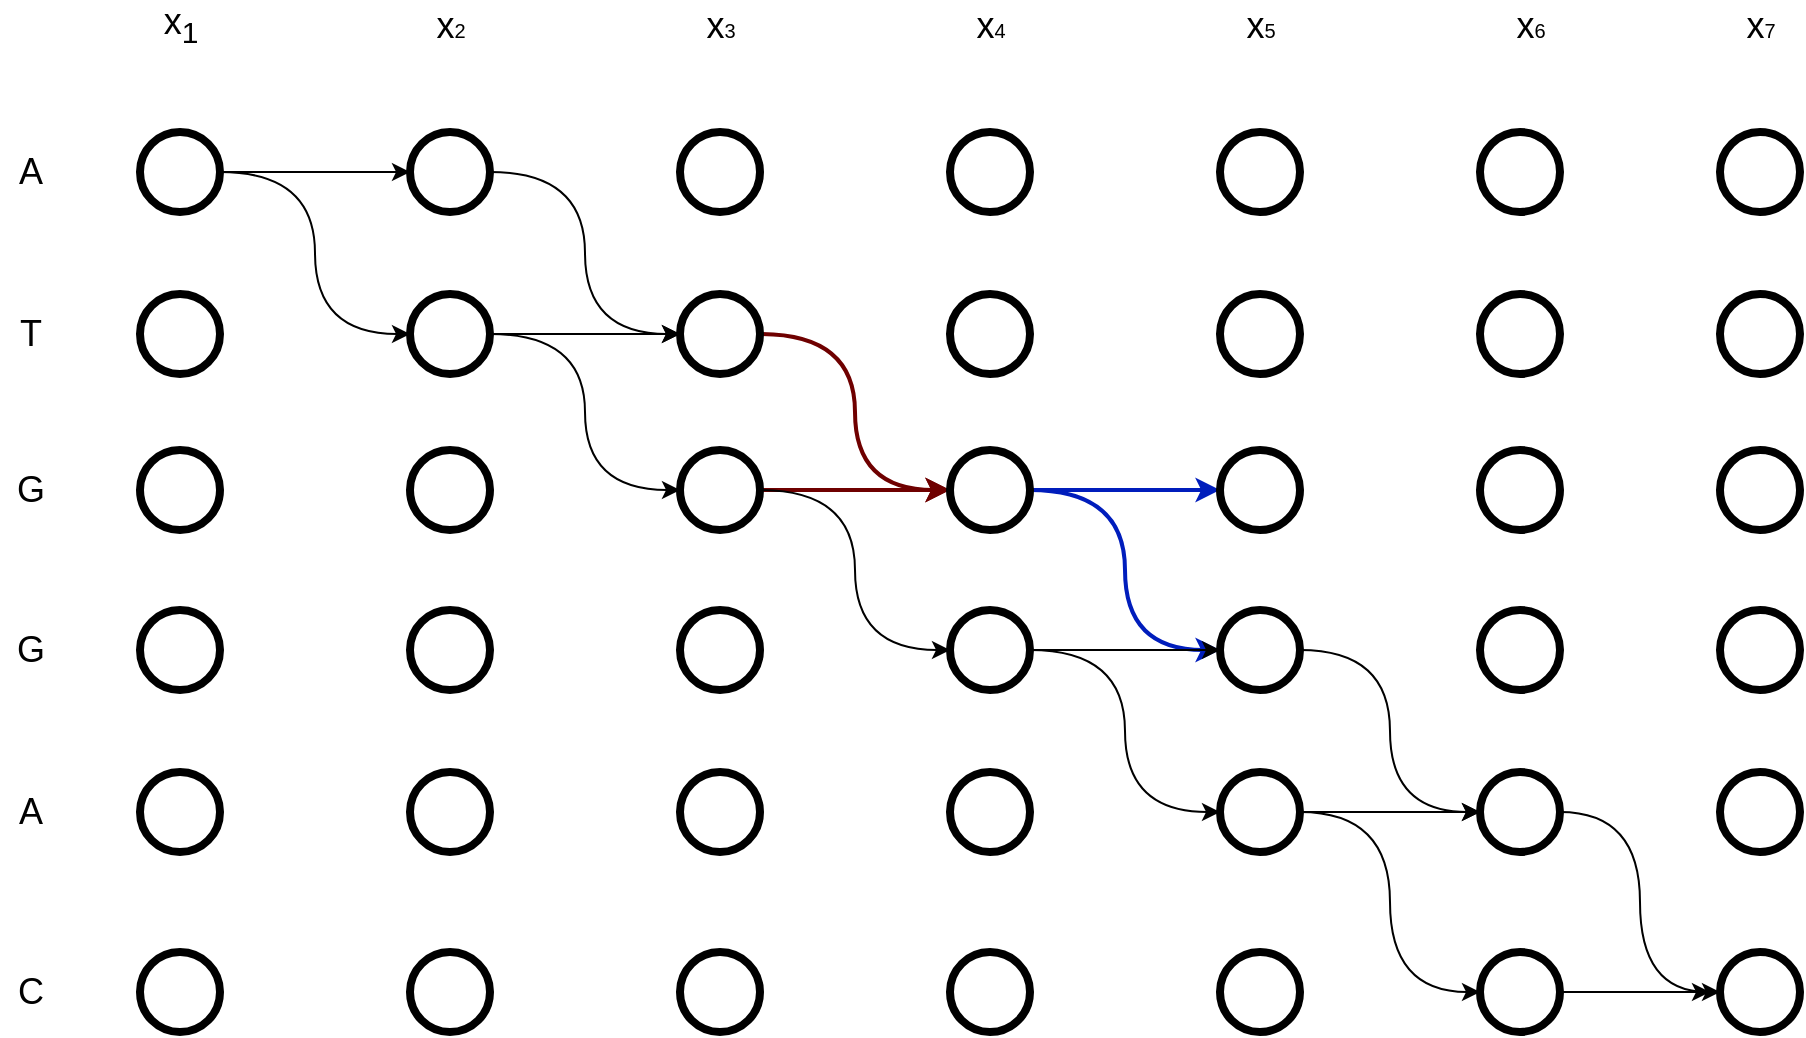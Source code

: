 <mxfile>
    <diagram id="691b31df-7cfc-d80e-552c-7aa9f8c0b5f7" name="Page-1">
        <mxGraphModel dx="1100" dy="863" grid="1" gridSize="10" guides="1" tooltips="1" connect="1" arrows="1" fold="1" page="1" pageScale="1" pageWidth="826" pageHeight="1169" background="#ffffff" math="0" shadow="0">
            <root>
                <mxCell id="0"/>
                <mxCell id="1" parent="0"/>
                <mxCell id="84" style="edgeStyle=orthogonalEdgeStyle;html=1;exitX=1;exitY=0.5;exitDx=0;exitDy=0;entryX=0;entryY=0.5;entryDx=0;entryDy=0;strokeColor=#000000;curved=1;" parent="1" source="3" target="9" edge="1">
                    <mxGeometry relative="1" as="geometry"/>
                </mxCell>
                <mxCell id="94" style="edgeStyle=none;html=1;exitX=1;exitY=0.5;exitDx=0;exitDy=0;entryX=0;entryY=0.5;entryDx=0;entryDy=0;fontSize=18;fontColor=#000000;strokeColor=#000000;" parent="1" source="3" target="8" edge="1">
                    <mxGeometry relative="1" as="geometry"/>
                </mxCell>
                <mxCell id="3" value="" style="ellipse;whiteSpace=wrap;html=1;aspect=fixed;strokeWidth=4;fillColor=none;fontColor=#666666;align=center;strokeColor=#000000;" parent="1" vertex="1">
                    <mxGeometry x="115" y="113" width="40" height="40" as="geometry"/>
                </mxCell>
                <mxCell id="4" value="" style="ellipse;whiteSpace=wrap;html=1;aspect=fixed;strokeWidth=4;fillColor=none;fontColor=#666666;align=center;strokeColor=#000000;" parent="1" vertex="1">
                    <mxGeometry x="115" y="194" width="40" height="40" as="geometry"/>
                </mxCell>
                <mxCell id="5" value="" style="ellipse;whiteSpace=wrap;html=1;aspect=fixed;strokeWidth=4;fillColor=none;fontColor=#666666;align=center;strokeColor=#000000;" parent="1" vertex="1">
                    <mxGeometry x="115" y="272" width="40" height="40" as="geometry"/>
                </mxCell>
                <mxCell id="6" value="" style="ellipse;whiteSpace=wrap;html=1;aspect=fixed;strokeWidth=4;fillColor=none;fontColor=#666666;align=center;strokeColor=#000000;" parent="1" vertex="1">
                    <mxGeometry x="115" y="433" width="40" height="40" as="geometry"/>
                </mxCell>
                <mxCell id="7" value="" style="ellipse;whiteSpace=wrap;html=1;aspect=fixed;strokeWidth=4;fillColor=none;fontColor=#666666;align=center;strokeColor=#000000;" parent="1" vertex="1">
                    <mxGeometry x="115" y="352" width="40" height="40" as="geometry"/>
                </mxCell>
                <mxCell id="120" style="edgeStyle=orthogonalEdgeStyle;html=1;exitX=1;exitY=0.5;exitDx=0;exitDy=0;entryX=0;entryY=0.5;entryDx=0;entryDy=0;fontSize=18;fontColor=#000000;strokeColor=#000000;curved=1;" parent="1" source="8" target="38" edge="1">
                    <mxGeometry relative="1" as="geometry"/>
                </mxCell>
                <mxCell id="8" value="" style="ellipse;whiteSpace=wrap;html=1;aspect=fixed;strokeWidth=4;fillColor=none;fontColor=#666666;align=center;strokeColor=#000000;" parent="1" vertex="1">
                    <mxGeometry x="250" y="113" width="40" height="40" as="geometry"/>
                </mxCell>
                <mxCell id="100" style="edgeStyle=none;html=1;exitX=1;exitY=0.5;exitDx=0;exitDy=0;fontSize=18;fontColor=#000000;strokeColor=#000000;" parent="1" source="9" target="38" edge="1">
                    <mxGeometry relative="1" as="geometry"/>
                </mxCell>
                <mxCell id="103" style="edgeStyle=orthogonalEdgeStyle;html=1;exitX=1;exitY=0.5;exitDx=0;exitDy=0;entryX=0;entryY=0.5;entryDx=0;entryDy=0;fontSize=18;fontColor=#000000;strokeColor=#000000;curved=1;" parent="1" source="9" target="39" edge="1">
                    <mxGeometry relative="1" as="geometry"/>
                </mxCell>
                <mxCell id="9" value="" style="ellipse;whiteSpace=wrap;html=1;aspect=fixed;strokeWidth=4;fillColor=none;fontColor=#666666;align=center;strokeColor=#000000;" parent="1" vertex="1">
                    <mxGeometry x="250" y="194" width="40" height="40" as="geometry"/>
                </mxCell>
                <mxCell id="10" value="" style="ellipse;whiteSpace=wrap;html=1;aspect=fixed;strokeWidth=4;fillColor=none;fontColor=#666666;align=center;strokeColor=#000000;" parent="1" vertex="1">
                    <mxGeometry x="250" y="272" width="40" height="40" as="geometry"/>
                </mxCell>
                <mxCell id="11" value="" style="ellipse;whiteSpace=wrap;html=1;aspect=fixed;strokeWidth=4;fillColor=none;fontColor=#666666;align=center;strokeColor=#000000;" parent="1" vertex="1">
                    <mxGeometry x="250" y="433" width="40" height="40" as="geometry"/>
                </mxCell>
                <mxCell id="12" value="" style="ellipse;whiteSpace=wrap;html=1;aspect=fixed;strokeWidth=4;fillColor=none;fontColor=#666666;align=center;strokeColor=#000000;" parent="1" vertex="1">
                    <mxGeometry x="250" y="352" width="40" height="40" as="geometry"/>
                </mxCell>
                <mxCell id="37" value="" style="ellipse;whiteSpace=wrap;html=1;aspect=fixed;strokeWidth=4;fillColor=none;fontColor=#666666;align=center;strokeColor=#000000;" parent="1" vertex="1">
                    <mxGeometry x="385" y="113" width="40" height="40" as="geometry"/>
                </mxCell>
                <mxCell id="121" style="edgeStyle=orthogonalEdgeStyle;curved=1;html=1;exitX=1;exitY=0.5;exitDx=0;exitDy=0;entryX=0;entryY=0.5;entryDx=0;entryDy=0;fontSize=18;fontColor=#000000;strokeColor=#6F0000;fillColor=#a20025;strokeWidth=2;" parent="1" source="38" target="44" edge="1">
                    <mxGeometry relative="1" as="geometry"/>
                </mxCell>
                <mxCell id="38" value="" style="ellipse;whiteSpace=wrap;html=1;aspect=fixed;strokeWidth=4;fillColor=none;fontColor=#666666;align=center;strokeColor=#000000;" parent="1" vertex="1">
                    <mxGeometry x="385" y="194" width="40" height="40" as="geometry"/>
                </mxCell>
                <mxCell id="117" style="edgeStyle=none;html=1;exitX=1;exitY=0.5;exitDx=0;exitDy=0;entryX=0;entryY=0.5;entryDx=0;entryDy=0;fontSize=18;fontColor=#000000;strokeColor=#6F0000;fillColor=#a20025;strokeWidth=2;" parent="1" source="39" target="44" edge="1">
                    <mxGeometry relative="1" as="geometry"/>
                </mxCell>
                <mxCell id="122" style="edgeStyle=orthogonalEdgeStyle;curved=1;html=1;exitX=1;exitY=0.5;exitDx=0;exitDy=0;entryX=0;entryY=0.5;entryDx=0;entryDy=0;fontSize=18;fontColor=#000000;strokeColor=#000000;" parent="1" source="39" target="46" edge="1">
                    <mxGeometry relative="1" as="geometry"/>
                </mxCell>
                <mxCell id="39" value="" style="ellipse;whiteSpace=wrap;html=1;aspect=fixed;strokeWidth=4;fillColor=none;fontColor=#666666;align=center;strokeColor=#000000;" parent="1" vertex="1">
                    <mxGeometry x="385" y="272" width="40" height="40" as="geometry"/>
                </mxCell>
                <mxCell id="40" value="" style="ellipse;whiteSpace=wrap;html=1;aspect=fixed;strokeWidth=4;fillColor=none;fontColor=#666666;align=center;strokeColor=#000000;" parent="1" vertex="1">
                    <mxGeometry x="385" y="433" width="40" height="40" as="geometry"/>
                </mxCell>
                <mxCell id="41" value="" style="ellipse;whiteSpace=wrap;html=1;aspect=fixed;strokeWidth=4;fillColor=none;fontColor=#666666;align=center;strokeColor=#000000;" parent="1" vertex="1">
                    <mxGeometry x="385" y="352" width="40" height="40" as="geometry"/>
                </mxCell>
                <mxCell id="42" value="" style="ellipse;whiteSpace=wrap;html=1;aspect=fixed;strokeWidth=4;fillColor=none;fontColor=#666666;align=center;strokeColor=#000000;" parent="1" vertex="1">
                    <mxGeometry x="520" y="113" width="40" height="40" as="geometry"/>
                </mxCell>
                <mxCell id="43" value="" style="ellipse;whiteSpace=wrap;html=1;aspect=fixed;strokeWidth=4;fillColor=none;fontColor=#666666;align=center;strokeColor=#000000;" parent="1" vertex="1">
                    <mxGeometry x="520" y="194" width="40" height="40" as="geometry"/>
                </mxCell>
                <mxCell id="113" style="edgeStyle=orthogonalEdgeStyle;html=1;exitX=1;exitY=0.5;exitDx=0;exitDy=0;entryX=0;entryY=0.5;entryDx=0;entryDy=0;fontSize=18;fontColor=#000000;strokeColor=#001DBC;curved=1;fillColor=#0050ef;strokeWidth=2;" parent="1" source="44" target="51" edge="1">
                    <mxGeometry relative="1" as="geometry"/>
                </mxCell>
                <mxCell id="141" style="edgeStyle=none;html=1;exitX=1;exitY=0.5;exitDx=0;exitDy=0;entryX=0;entryY=0.5;entryDx=0;entryDy=0;strokeColor=#001DBC;fillColor=#0050ef;strokeWidth=2;" edge="1" parent="1" source="44" target="49">
                    <mxGeometry relative="1" as="geometry"/>
                </mxCell>
                <mxCell id="44" value="" style="ellipse;whiteSpace=wrap;html=1;aspect=fixed;strokeWidth=4;fillColor=none;fontColor=#666666;align=center;strokeColor=#000000;" parent="1" vertex="1">
                    <mxGeometry x="520" y="272" width="40" height="40" as="geometry"/>
                </mxCell>
                <mxCell id="45" value="" style="ellipse;whiteSpace=wrap;html=1;aspect=fixed;strokeWidth=4;fillColor=none;fontColor=#666666;align=center;strokeColor=#000000;" parent="1" vertex="1">
                    <mxGeometry x="520" y="433" width="40" height="40" as="geometry"/>
                </mxCell>
                <mxCell id="105" style="edgeStyle=orthogonalEdgeStyle;html=1;exitX=1;exitY=0.5;exitDx=0;exitDy=0;entryX=0;entryY=0.5;entryDx=0;entryDy=0;fontSize=18;fontColor=#000000;strokeColor=#000000;curved=1;" parent="1" source="46" target="50" edge="1">
                    <mxGeometry relative="1" as="geometry"/>
                </mxCell>
                <mxCell id="118" style="edgeStyle=none;html=1;exitX=1;exitY=0.5;exitDx=0;exitDy=0;entryX=0;entryY=0.5;entryDx=0;entryDy=0;fontSize=18;fontColor=#000000;strokeColor=#000000;" parent="1" source="46" target="51" edge="1">
                    <mxGeometry relative="1" as="geometry"/>
                </mxCell>
                <mxCell id="46" value="" style="ellipse;whiteSpace=wrap;html=1;aspect=fixed;strokeWidth=4;fillColor=none;fontColor=#666666;align=center;strokeColor=#000000;" parent="1" vertex="1">
                    <mxGeometry x="520" y="352" width="40" height="40" as="geometry"/>
                </mxCell>
                <mxCell id="47" value="" style="ellipse;whiteSpace=wrap;html=1;aspect=fixed;strokeWidth=4;fillColor=none;fontColor=#666666;align=center;strokeColor=#000000;" parent="1" vertex="1">
                    <mxGeometry x="655" y="113" width="40" height="40" as="geometry"/>
                </mxCell>
                <mxCell id="48" value="" style="ellipse;whiteSpace=wrap;html=1;aspect=fixed;strokeWidth=4;fillColor=none;fontColor=#666666;align=center;strokeColor=#000000;" parent="1" vertex="1">
                    <mxGeometry x="655" y="194" width="40" height="40" as="geometry"/>
                </mxCell>
                <mxCell id="49" value="" style="ellipse;whiteSpace=wrap;html=1;aspect=fixed;strokeWidth=4;fillColor=none;fontColor=#666666;align=center;strokeColor=#000000;" parent="1" vertex="1">
                    <mxGeometry x="655" y="272" width="40" height="40" as="geometry"/>
                </mxCell>
                <mxCell id="106" style="edgeStyle=none;html=1;exitX=1;exitY=0.5;exitDx=0;exitDy=0;entryX=0;entryY=0.5;entryDx=0;entryDy=0;fontSize=18;fontColor=#000000;strokeColor=#000000;" parent="1" source="50" target="64" edge="1">
                    <mxGeometry relative="1" as="geometry"/>
                </mxCell>
                <mxCell id="132" style="edgeStyle=orthogonalEdgeStyle;curved=1;html=1;exitX=1;exitY=0.5;exitDx=0;exitDy=0;entryX=0;entryY=0.5;entryDx=0;entryDy=0;fontSize=18;fontColor=#000000;strokeColor=#000000;" parent="1" source="50" target="130" edge="1">
                    <mxGeometry relative="1" as="geometry"/>
                </mxCell>
                <mxCell id="50" value="" style="ellipse;whiteSpace=wrap;html=1;aspect=fixed;strokeWidth=4;fillColor=none;fontColor=#666666;align=center;strokeColor=#000000;" parent="1" vertex="1">
                    <mxGeometry x="655" y="433" width="40" height="40" as="geometry"/>
                </mxCell>
                <mxCell id="114" style="edgeStyle=orthogonalEdgeStyle;html=1;exitX=1;exitY=0.5;exitDx=0;exitDy=0;entryX=0;entryY=0.5;entryDx=0;entryDy=0;fontSize=18;fontColor=#000000;strokeColor=#000000;curved=1;" parent="1" source="51" target="64" edge="1">
                    <mxGeometry relative="1" as="geometry"/>
                </mxCell>
                <mxCell id="51" value="" style="ellipse;whiteSpace=wrap;html=1;aspect=fixed;strokeWidth=4;fillColor=none;fontColor=#666666;align=center;strokeColor=#000000;" parent="1" vertex="1">
                    <mxGeometry x="655" y="352" width="40" height="40" as="geometry"/>
                </mxCell>
                <mxCell id="61" value="" style="ellipse;whiteSpace=wrap;html=1;aspect=fixed;strokeWidth=4;fillColor=none;fontColor=#666666;align=center;strokeColor=#000000;" parent="1" vertex="1">
                    <mxGeometry x="785" y="113" width="40" height="40" as="geometry"/>
                </mxCell>
                <mxCell id="62" value="" style="ellipse;whiteSpace=wrap;html=1;aspect=fixed;strokeWidth=4;fillColor=none;fontColor=#666666;align=center;strokeColor=#000000;" parent="1" vertex="1">
                    <mxGeometry x="785" y="194" width="40" height="40" as="geometry"/>
                </mxCell>
                <mxCell id="63" value="" style="ellipse;whiteSpace=wrap;html=1;aspect=fixed;strokeWidth=4;fillColor=none;fontColor=#666666;align=center;strokeColor=#000000;" parent="1" vertex="1">
                    <mxGeometry x="785" y="272" width="40" height="40" as="geometry"/>
                </mxCell>
                <mxCell id="133" style="edgeStyle=orthogonalEdgeStyle;curved=1;html=1;exitX=1;exitY=0.5;exitDx=0;exitDy=0;entryX=0;entryY=0.5;entryDx=0;entryDy=0;fontSize=18;fontColor=#000000;strokeColor=#000000;" parent="1" source="64" target="131" edge="1">
                    <mxGeometry relative="1" as="geometry"/>
                </mxCell>
                <mxCell id="64" value="" style="ellipse;whiteSpace=wrap;html=1;aspect=fixed;strokeWidth=4;fillColor=none;fontColor=#666666;align=center;strokeColor=#000000;" parent="1" vertex="1">
                    <mxGeometry x="785" y="433" width="40" height="40" as="geometry"/>
                </mxCell>
                <mxCell id="65" value="" style="ellipse;whiteSpace=wrap;html=1;aspect=fixed;strokeWidth=4;fillColor=none;fontColor=#666666;align=center;strokeColor=#000000;" parent="1" vertex="1">
                    <mxGeometry x="785" y="352" width="40" height="40" as="geometry"/>
                </mxCell>
                <mxCell id="68" value="" style="ellipse;whiteSpace=wrap;html=1;aspect=fixed;strokeWidth=4;fillColor=none;fontColor=#666666;align=center;strokeColor=#000000;" parent="1" vertex="1">
                    <mxGeometry x="905" y="113" width="40" height="40" as="geometry"/>
                </mxCell>
                <mxCell id="69" value="" style="ellipse;whiteSpace=wrap;html=1;aspect=fixed;strokeWidth=4;fillColor=none;fontColor=#666666;align=center;strokeColor=#000000;" parent="1" vertex="1">
                    <mxGeometry x="905" y="194" width="40" height="40" as="geometry"/>
                </mxCell>
                <mxCell id="70" value="" style="ellipse;whiteSpace=wrap;html=1;aspect=fixed;strokeWidth=4;fillColor=none;fontColor=#666666;align=center;strokeColor=#000000;" parent="1" vertex="1">
                    <mxGeometry x="905" y="272" width="40" height="40" as="geometry"/>
                </mxCell>
                <mxCell id="71" value="" style="ellipse;whiteSpace=wrap;html=1;aspect=fixed;strokeWidth=4;fillColor=none;fontColor=#666666;align=center;strokeColor=#000000;" parent="1" vertex="1">
                    <mxGeometry x="905" y="433" width="40" height="40" as="geometry"/>
                </mxCell>
                <mxCell id="72" value="" style="ellipse;whiteSpace=wrap;html=1;aspect=fixed;strokeWidth=4;fillColor=none;fontColor=#666666;align=center;strokeColor=#000000;" parent="1" vertex="1">
                    <mxGeometry x="905" y="352" width="40" height="40" as="geometry"/>
                </mxCell>
                <mxCell id="87" value="&lt;font style=&quot;font-size: 18px&quot;&gt;A&lt;/font&gt;" style="text;html=1;resizable=0;autosize=1;align=center;verticalAlign=middle;points=[];fillColor=none;strokeColor=none;rounded=0;fontColor=#000000;" parent="1" vertex="1">
                    <mxGeometry x="45" y="123" width="30" height="20" as="geometry"/>
                </mxCell>
                <mxCell id="89" value="&lt;font style=&quot;font-size: 18px&quot;&gt;G&lt;/font&gt;" style="text;html=1;resizable=0;autosize=1;align=center;verticalAlign=middle;points=[];fillColor=none;strokeColor=none;rounded=0;fontColor=#000000;" parent="1" vertex="1">
                    <mxGeometry x="45" y="282" width="30" height="20" as="geometry"/>
                </mxCell>
                <mxCell id="90" value="&lt;font style=&quot;font-size: 18px&quot;&gt;T&lt;/font&gt;" style="text;html=1;resizable=0;autosize=1;align=center;verticalAlign=middle;points=[];fillColor=none;strokeColor=none;rounded=0;fontColor=#000000;" parent="1" vertex="1">
                    <mxGeometry x="45" y="204" width="30" height="20" as="geometry"/>
                </mxCell>
                <mxCell id="91" value="&lt;font style=&quot;font-size: 18px&quot;&gt;C&lt;/font&gt;" style="text;html=1;resizable=0;autosize=1;align=center;verticalAlign=middle;points=[];fillColor=none;strokeColor=none;rounded=0;fontColor=#000000;" parent="1" vertex="1">
                    <mxGeometry x="45" y="533" width="30" height="20" as="geometry"/>
                </mxCell>
                <mxCell id="92" value="&lt;font style=&quot;font-size: 18px&quot;&gt;A&lt;/font&gt;" style="text;html=1;resizable=0;autosize=1;align=center;verticalAlign=middle;points=[];fillColor=none;strokeColor=none;rounded=0;fontColor=#000000;" parent="1" vertex="1">
                    <mxGeometry x="45" y="443" width="30" height="20" as="geometry"/>
                </mxCell>
                <mxCell id="93" value="&lt;font style=&quot;font-size: 18px&quot;&gt;G&lt;/font&gt;" style="text;html=1;resizable=0;autosize=1;align=center;verticalAlign=middle;points=[];fillColor=none;strokeColor=none;rounded=0;fontColor=#000000;" parent="1" vertex="1">
                    <mxGeometry x="45" y="362" width="30" height="20" as="geometry"/>
                </mxCell>
                <mxCell id="123" value="" style="ellipse;whiteSpace=wrap;html=1;aspect=fixed;strokeWidth=4;fillColor=none;fontColor=#666666;align=center;strokeColor=#000000;" parent="1" vertex="1">
                    <mxGeometry x="115" y="523" width="40" height="40" as="geometry"/>
                </mxCell>
                <mxCell id="124" value="" style="ellipse;whiteSpace=wrap;html=1;aspect=fixed;strokeWidth=4;fillColor=none;fontColor=#666666;align=center;strokeColor=#000000;" parent="1" vertex="1">
                    <mxGeometry x="250" y="523" width="40" height="40" as="geometry"/>
                </mxCell>
                <mxCell id="125" value="" style="ellipse;whiteSpace=wrap;html=1;aspect=fixed;strokeWidth=4;fillColor=none;fontColor=#666666;align=center;strokeColor=#000000;" parent="1" vertex="1">
                    <mxGeometry x="385" y="523" width="40" height="40" as="geometry"/>
                </mxCell>
                <mxCell id="126" value="" style="ellipse;whiteSpace=wrap;html=1;aspect=fixed;strokeWidth=4;fillColor=none;fontColor=#666666;align=center;strokeColor=#000000;" parent="1" vertex="1">
                    <mxGeometry x="520" y="523" width="40" height="40" as="geometry"/>
                </mxCell>
                <mxCell id="128" value="" style="ellipse;whiteSpace=wrap;html=1;aspect=fixed;strokeWidth=4;fillColor=none;fontColor=#666666;align=center;strokeColor=#000000;" parent="1" vertex="1">
                    <mxGeometry x="655" y="523" width="40" height="40" as="geometry"/>
                </mxCell>
                <mxCell id="129" style="edgeStyle=none;html=1;exitX=1;exitY=0.5;exitDx=0;exitDy=0;fontSize=18;fontColor=#000000;strokeColor=#000000;" parent="1" source="130" edge="1">
                    <mxGeometry relative="1" as="geometry">
                        <mxPoint x="900" y="543" as="targetPoint"/>
                    </mxGeometry>
                </mxCell>
                <mxCell id="130" value="" style="ellipse;whiteSpace=wrap;html=1;aspect=fixed;strokeWidth=4;fillColor=none;fontColor=#666666;align=center;strokeColor=#000000;" parent="1" vertex="1">
                    <mxGeometry x="785" y="523" width="40" height="40" as="geometry"/>
                </mxCell>
                <mxCell id="131" value="" style="ellipse;whiteSpace=wrap;html=1;aspect=fixed;strokeWidth=4;fillColor=none;fontColor=#666666;align=center;strokeColor=#000000;" parent="1" vertex="1">
                    <mxGeometry x="905" y="523" width="40" height="40" as="geometry"/>
                </mxCell>
                <mxCell id="134" value="&lt;font style=&quot;font-size: 18px&quot;&gt;x&lt;sub&gt;1&lt;/sub&gt;&lt;/font&gt;" style="text;html=1;resizable=0;autosize=1;align=center;verticalAlign=middle;points=[];fillColor=none;strokeColor=none;rounded=0;fontColor=#000000;" parent="1" vertex="1">
                    <mxGeometry x="120" y="50" width="30" height="20" as="geometry"/>
                </mxCell>
                <mxCell id="135" value="&lt;span style=&quot;font-size: 18px&quot;&gt;x&lt;/span&gt;&lt;span style=&quot;font-size: 10px&quot;&gt;2&lt;/span&gt;" style="text;html=1;resizable=0;autosize=1;align=center;verticalAlign=middle;points=[];fillColor=none;strokeColor=none;rounded=0;fontColor=#000000;" parent="1" vertex="1">
                    <mxGeometry x="255" y="50" width="30" height="20" as="geometry"/>
                </mxCell>
                <mxCell id="136" value="&lt;span style=&quot;font-size: 18px&quot;&gt;x&lt;/span&gt;&lt;span style=&quot;font-size: 10px&quot;&gt;3&lt;/span&gt;" style="text;html=1;resizable=0;autosize=1;align=center;verticalAlign=middle;points=[];fillColor=none;strokeColor=none;rounded=0;fontColor=#000000;" parent="1" vertex="1">
                    <mxGeometry x="390" y="50" width="30" height="20" as="geometry"/>
                </mxCell>
                <mxCell id="137" value="&lt;span style=&quot;font-size: 18px&quot;&gt;x&lt;/span&gt;&lt;span style=&quot;font-size: 10px&quot;&gt;4&lt;/span&gt;" style="text;html=1;resizable=0;autosize=1;align=center;verticalAlign=middle;points=[];fillColor=none;strokeColor=none;rounded=0;fontColor=#000000;" parent="1" vertex="1">
                    <mxGeometry x="525" y="50" width="30" height="20" as="geometry"/>
                </mxCell>
                <mxCell id="138" value="&lt;span style=&quot;font-size: 18px&quot;&gt;x&lt;/span&gt;&lt;span style=&quot;font-size: 10px&quot;&gt;5&lt;/span&gt;" style="text;html=1;resizable=0;autosize=1;align=center;verticalAlign=middle;points=[];fillColor=none;strokeColor=none;rounded=0;fontColor=#000000;" parent="1" vertex="1">
                    <mxGeometry x="660" y="50" width="30" height="20" as="geometry"/>
                </mxCell>
                <mxCell id="139" value="&lt;span style=&quot;font-size: 18px&quot;&gt;x&lt;/span&gt;&lt;span style=&quot;font-size: 10px&quot;&gt;6&lt;/span&gt;" style="text;html=1;resizable=0;autosize=1;align=center;verticalAlign=middle;points=[];fillColor=none;strokeColor=none;rounded=0;fontColor=#000000;" parent="1" vertex="1">
                    <mxGeometry x="795" y="50" width="30" height="20" as="geometry"/>
                </mxCell>
                <mxCell id="140" value="&lt;span style=&quot;font-size: 18px&quot;&gt;x&lt;/span&gt;&lt;span style=&quot;font-size: 10px&quot;&gt;7&lt;/span&gt;" style="text;html=1;resizable=0;autosize=1;align=center;verticalAlign=middle;points=[];fillColor=none;strokeColor=none;rounded=0;fontColor=#000000;" parent="1" vertex="1">
                    <mxGeometry x="910" y="50" width="30" height="20" as="geometry"/>
                </mxCell>
            </root>
        </mxGraphModel>
    </diagram>
</mxfile>